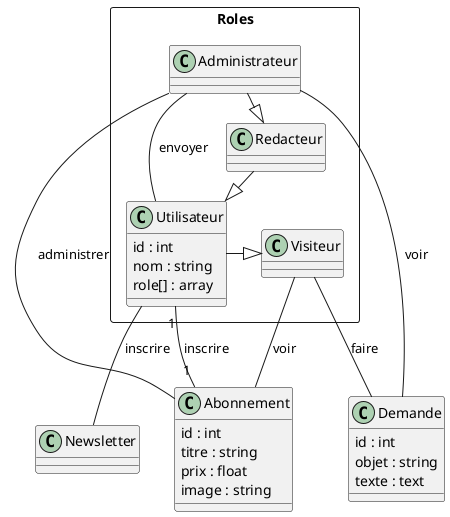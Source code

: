 @startuml
rectangle Roles{
    class Utilisateur{
        id : int
        nom : string
        role[] : array
    }
    class Visiteur{}
    class Redacteur{}
    class Administrateur{}
}

class Abonnement{
    id : int
    titre : string
    prix : float
    image : string
}
class Newsletter{
}
class Demande{
    id : int
    objet : string
    texte : text
}

Utilisateur -|> Visiteur
Redacteur -|> Utilisateur
Administrateur -|> Redacteur

Administrateur -- Abonnement : administrer
Administrateur -- Demande : voir
Administrateur -- Utilisateur : envoyer

Utilisateur -- Newsletter : inscrire
Utilisateur "1" -- "1" Abonnement : inscrire

Visiteur -- Demande : faire
Visiteur -- Abonnement : voir



@enduml